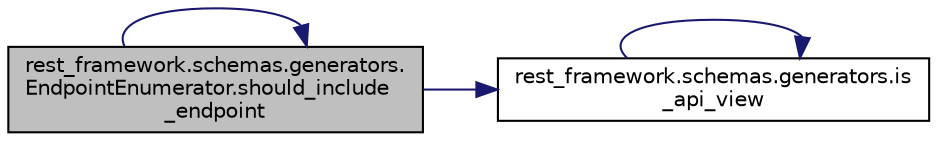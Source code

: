digraph "rest_framework.schemas.generators.EndpointEnumerator.should_include_endpoint"
{
 // LATEX_PDF_SIZE
  edge [fontname="Helvetica",fontsize="10",labelfontname="Helvetica",labelfontsize="10"];
  node [fontname="Helvetica",fontsize="10",shape=record];
  rankdir="LR";
  Node1 [label="rest_framework.schemas.generators.\lEndpointEnumerator.should_include\l_endpoint",height=0.2,width=0.4,color="black", fillcolor="grey75", style="filled", fontcolor="black",tooltip=" "];
  Node1 -> Node2 [color="midnightblue",fontsize="10",style="solid",fontname="Helvetica"];
  Node2 [label="rest_framework.schemas.generators.is\l_api_view",height=0.2,width=0.4,color="black", fillcolor="white", style="filled",URL="$d7/dc8/namespacerest__framework_1_1schemas_1_1generators.html#a2aaca0fe0768f72d299e5ef9ff4a8fc9",tooltip=" "];
  Node2 -> Node2 [color="midnightblue",fontsize="10",style="solid",fontname="Helvetica"];
  Node1 -> Node1 [color="midnightblue",fontsize="10",style="solid",fontname="Helvetica"];
}
